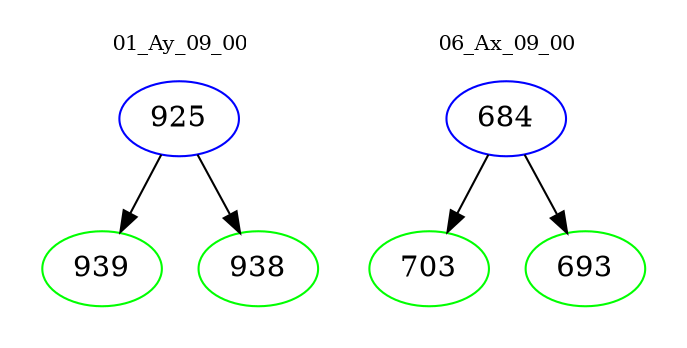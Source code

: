 digraph{
subgraph cluster_0 {
color = white
label = "01_Ay_09_00";
fontsize=10;
T0_925 [label="925", color="blue"]
T0_925 -> T0_939 [color="black"]
T0_939 [label="939", color="green"]
T0_925 -> T0_938 [color="black"]
T0_938 [label="938", color="green"]
}
subgraph cluster_1 {
color = white
label = "06_Ax_09_00";
fontsize=10;
T1_684 [label="684", color="blue"]
T1_684 -> T1_703 [color="black"]
T1_703 [label="703", color="green"]
T1_684 -> T1_693 [color="black"]
T1_693 [label="693", color="green"]
}
}
